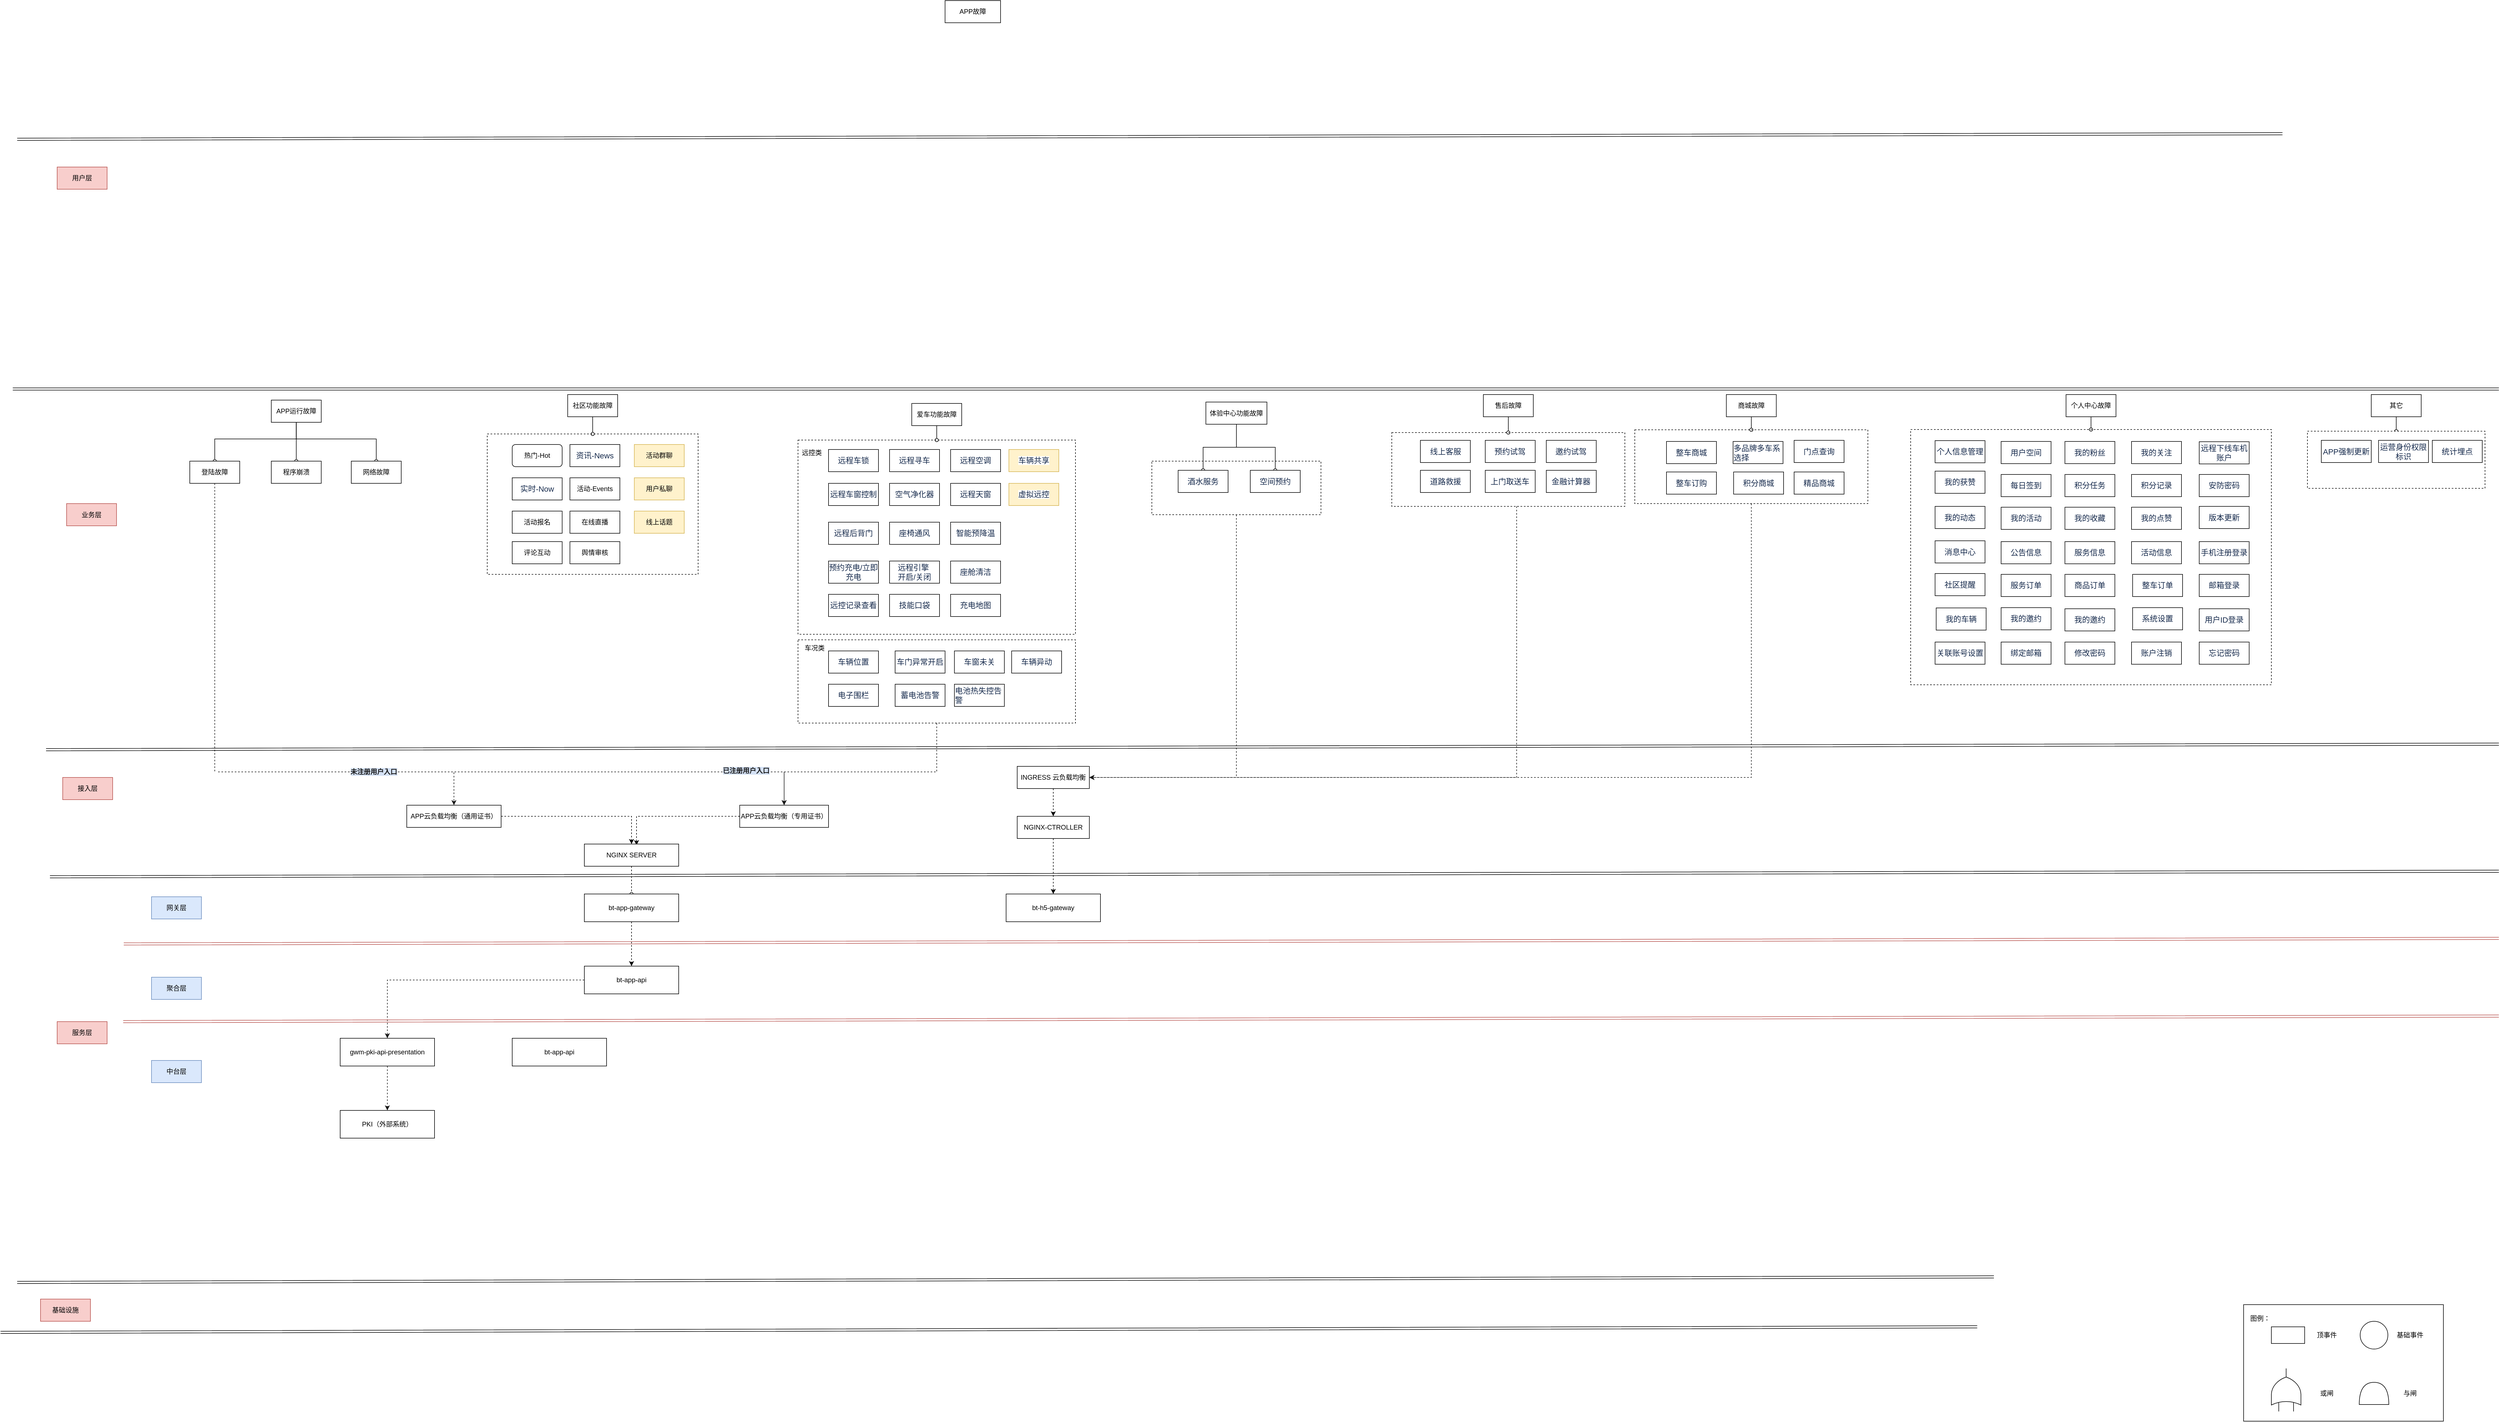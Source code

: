 <mxfile version="15.5.5" type="github">
  <diagram name="Page-1" id="b5b7bab2-c9e2-2cf4-8b2a-24fd1a2a6d21">
    <mxGraphModel dx="2199" dy="1875" grid="1" gridSize="10" guides="1" tooltips="1" connect="1" arrows="1" fold="1" page="1" pageScale="1" pageWidth="827" pageHeight="1169" background="none" math="0" shadow="0">
      <root>
        <mxCell id="0" />
        <mxCell id="1" parent="0" />
        <mxCell id="6elNYPJr9ZTZkZdLtBfF-255" style="edgeStyle=orthogonalEdgeStyle;rounded=0;orthogonalLoop=1;jettySize=auto;html=1;dashed=1;fontColor=#1A1A1A;endArrow=classic;endFill=1;strokeColor=#1A1A1A;fillColor=#D4E1F5;" edge="1" parent="1" source="6elNYPJr9ZTZkZdLtBfF-254" target="6elNYPJr9ZTZkZdLtBfF-184">
          <mxGeometry relative="1" as="geometry">
            <Array as="points">
              <mxPoint x="1605" y="990" />
            </Array>
          </mxGeometry>
        </mxCell>
        <mxCell id="6elNYPJr9ZTZkZdLtBfF-254" value="" style="rounded=0;whiteSpace=wrap;html=1;dashed=1;align=left;" vertex="1" parent="1">
          <mxGeometry x="1452.63" y="420" width="304.74" height="96.5" as="geometry" />
        </mxCell>
        <mxCell id="6elNYPJr9ZTZkZdLtBfF-129" value="" style="rounded=0;whiteSpace=wrap;html=1;dashed=1;align=left;" vertex="1" parent="1">
          <mxGeometry x="2820" y="363" width="650" height="460" as="geometry" />
        </mxCell>
        <mxCell id="6elNYPJr9ZTZkZdLtBfF-257" style="edgeStyle=orthogonalEdgeStyle;rounded=0;orthogonalLoop=1;jettySize=auto;html=1;dashed=1;fontColor=#1A1A1A;endArrow=classic;endFill=1;strokeColor=#1A1A1A;fillColor=#D4E1F5;" edge="1" parent="1" source="6elNYPJr9ZTZkZdLtBfF-127" target="6elNYPJr9ZTZkZdLtBfF-184">
          <mxGeometry relative="1" as="geometry">
            <Array as="points">
              <mxPoint x="2533" y="990" />
            </Array>
          </mxGeometry>
        </mxCell>
        <mxCell id="6elNYPJr9ZTZkZdLtBfF-127" value="" style="rounded=0;whiteSpace=wrap;html=1;dashed=1;align=left;" vertex="1" parent="1">
          <mxGeometry x="2322.88" y="363.5" width="420" height="133" as="geometry" />
        </mxCell>
        <mxCell id="6elNYPJr9ZTZkZdLtBfF-256" style="edgeStyle=orthogonalEdgeStyle;rounded=0;orthogonalLoop=1;jettySize=auto;html=1;dashed=1;fontColor=#1A1A1A;endArrow=classic;endFill=1;strokeColor=#1A1A1A;fillColor=#D4E1F5;" edge="1" parent="1" source="6elNYPJr9ZTZkZdLtBfF-116" target="6elNYPJr9ZTZkZdLtBfF-184">
          <mxGeometry relative="1" as="geometry">
            <Array as="points">
              <mxPoint x="2110" y="990" />
            </Array>
          </mxGeometry>
        </mxCell>
        <mxCell id="6elNYPJr9ZTZkZdLtBfF-116" value="" style="rounded=0;whiteSpace=wrap;html=1;dashed=1;align=left;" vertex="1" parent="1">
          <mxGeometry x="1885" y="368.5" width="420" height="133" as="geometry" />
        </mxCell>
        <mxCell id="6elNYPJr9ZTZkZdLtBfF-263" style="edgeStyle=orthogonalEdgeStyle;rounded=0;orthogonalLoop=1;jettySize=auto;html=1;dashed=1;fontColor=#1A1A1A;endArrow=classic;endFill=1;strokeColor=#1A1A1A;strokeWidth=1;fillColor=#D4E1F5;" edge="1" parent="1" source="6elNYPJr9ZTZkZdLtBfF-94" target="6elNYPJr9ZTZkZdLtBfF-181">
          <mxGeometry relative="1" as="geometry">
            <Array as="points">
              <mxPoint x="1065" y="980" />
              <mxPoint x="790" y="980" />
            </Array>
          </mxGeometry>
        </mxCell>
        <mxCell id="6elNYPJr9ZTZkZdLtBfF-94" value="" style="rounded=0;whiteSpace=wrap;html=1;dashed=1;align=left;" vertex="1" parent="1">
          <mxGeometry x="815" y="742" width="500" height="150" as="geometry" />
        </mxCell>
        <mxCell id="6elNYPJr9ZTZkZdLtBfF-83" value="" style="rounded=0;whiteSpace=wrap;html=1;dashed=1;align=left;" vertex="1" parent="1">
          <mxGeometry x="815" y="382" width="500" height="350" as="geometry" />
        </mxCell>
        <mxCell id="6elNYPJr9ZTZkZdLtBfF-50" value="" style="rounded=0;whiteSpace=wrap;html=1;align=left;dashed=1;" vertex="1" parent="1">
          <mxGeometry x="255.01" y="371" width="380" height="253" as="geometry" />
        </mxCell>
        <mxCell id="6elNYPJr9ZTZkZdLtBfF-1" value="APP故障" style="rounded=0;whiteSpace=wrap;html=1;" vertex="1" parent="1">
          <mxGeometry x="1080" y="-410" width="100" height="40" as="geometry" />
        </mxCell>
        <mxCell id="6elNYPJr9ZTZkZdLtBfF-191" style="edgeStyle=orthogonalEdgeStyle;rounded=0;orthogonalLoop=1;jettySize=auto;html=1;endArrow=oval;endFill=0;" edge="1" parent="1" source="6elNYPJr9ZTZkZdLtBfF-4" target="6elNYPJr9ZTZkZdLtBfF-35">
          <mxGeometry relative="1" as="geometry" />
        </mxCell>
        <mxCell id="6elNYPJr9ZTZkZdLtBfF-192" style="edgeStyle=orthogonalEdgeStyle;rounded=0;orthogonalLoop=1;jettySize=auto;html=1;endArrow=oval;endFill=0;" edge="1" parent="1" source="6elNYPJr9ZTZkZdLtBfF-4" target="6elNYPJr9ZTZkZdLtBfF-29">
          <mxGeometry relative="1" as="geometry">
            <Array as="points">
              <mxPoint x="-89" y="380" />
              <mxPoint x="-236" y="380" />
            </Array>
          </mxGeometry>
        </mxCell>
        <mxCell id="6elNYPJr9ZTZkZdLtBfF-193" style="edgeStyle=orthogonalEdgeStyle;rounded=0;orthogonalLoop=1;jettySize=auto;html=1;endArrow=oval;endFill=0;" edge="1" parent="1" source="6elNYPJr9ZTZkZdLtBfF-4" target="6elNYPJr9ZTZkZdLtBfF-134">
          <mxGeometry relative="1" as="geometry">
            <Array as="points">
              <mxPoint x="-89" y="380" />
              <mxPoint x="55" y="380" />
            </Array>
          </mxGeometry>
        </mxCell>
        <mxCell id="6elNYPJr9ZTZkZdLtBfF-4" value="APP运行故障" style="rounded=0;whiteSpace=wrap;html=1;" vertex="1" parent="1">
          <mxGeometry x="-134.12" y="310" width="90" height="40" as="geometry" />
        </mxCell>
        <mxCell id="6elNYPJr9ZTZkZdLtBfF-29" value="登陆故障" style="rounded=0;whiteSpace=wrap;html=1;" vertex="1" parent="1">
          <mxGeometry x="-281" y="420" width="90" height="40" as="geometry" />
        </mxCell>
        <mxCell id="6elNYPJr9ZTZkZdLtBfF-188" style="edgeStyle=orthogonalEdgeStyle;rounded=0;orthogonalLoop=1;jettySize=auto;html=1;entryX=0.5;entryY=0;entryDx=0;entryDy=0;endArrow=oval;endFill=0;" edge="1" parent="1" source="6elNYPJr9ZTZkZdLtBfF-30" target="6elNYPJr9ZTZkZdLtBfF-50">
          <mxGeometry relative="1" as="geometry" />
        </mxCell>
        <mxCell id="6elNYPJr9ZTZkZdLtBfF-30" value="社区功能故障" style="rounded=0;whiteSpace=wrap;html=1;" vertex="1" parent="1">
          <mxGeometry x="400" y="300" width="90" height="40" as="geometry" />
        </mxCell>
        <mxCell id="6elNYPJr9ZTZkZdLtBfF-185" style="edgeStyle=orthogonalEdgeStyle;rounded=0;orthogonalLoop=1;jettySize=auto;html=1;endArrow=oval;endFill=0;" edge="1" parent="1" source="6elNYPJr9ZTZkZdLtBfF-33" target="6elNYPJr9ZTZkZdLtBfF-58">
          <mxGeometry relative="1" as="geometry" />
        </mxCell>
        <mxCell id="6elNYPJr9ZTZkZdLtBfF-186" style="edgeStyle=orthogonalEdgeStyle;rounded=0;orthogonalLoop=1;jettySize=auto;html=1;endArrow=oval;endFill=0;" edge="1" parent="1" source="6elNYPJr9ZTZkZdLtBfF-33" target="6elNYPJr9ZTZkZdLtBfF-59">
          <mxGeometry relative="1" as="geometry" />
        </mxCell>
        <mxCell id="6elNYPJr9ZTZkZdLtBfF-33" value="体验中心功能故障" style="rounded=0;whiteSpace=wrap;html=1;" vertex="1" parent="1">
          <mxGeometry x="1550" y="313.5" width="110" height="40" as="geometry" />
        </mxCell>
        <mxCell id="6elNYPJr9ZTZkZdLtBfF-35" value="程序崩溃" style="rounded=0;whiteSpace=wrap;html=1;" vertex="1" parent="1">
          <mxGeometry x="-134.12" y="420" width="90" height="40" as="geometry" />
        </mxCell>
        <mxCell id="6elNYPJr9ZTZkZdLtBfF-194" style="edgeStyle=orthogonalEdgeStyle;rounded=0;orthogonalLoop=1;jettySize=auto;html=1;endArrow=oval;endFill=0;" edge="1" parent="1" source="6elNYPJr9ZTZkZdLtBfF-37" target="6elNYPJr9ZTZkZdLtBfF-83">
          <mxGeometry relative="1" as="geometry" />
        </mxCell>
        <mxCell id="6elNYPJr9ZTZkZdLtBfF-37" value="爱车功能故障" style="rounded=0;whiteSpace=wrap;html=1;" vertex="1" parent="1">
          <mxGeometry x="1020" y="316" width="90" height="40" as="geometry" />
        </mxCell>
        <mxCell id="6elNYPJr9ZTZkZdLtBfF-38" value="&lt;div&gt;热门-Hot&lt;/div&gt;" style="rounded=1;whiteSpace=wrap;html=1;glass=0;" vertex="1" parent="1">
          <mxGeometry x="300.01" y="390" width="90" height="40" as="geometry" />
        </mxCell>
        <mxCell id="6elNYPJr9ZTZkZdLtBfF-39" value="&lt;span style=&quot;color: rgb(23 , 43 , 77) ; font-family: , &amp;#34;blinkmacsystemfont&amp;#34; , &amp;#34;segoe ui&amp;#34; , &amp;#34;roboto&amp;#34; , &amp;#34;oxygen&amp;#34; , &amp;#34;ubuntu&amp;#34; , &amp;#34;fira sans&amp;#34; , &amp;#34;droid sans&amp;#34; , &amp;#34;helvetica neue&amp;#34; , sans-serif ; font-size: 14px ; text-align: left ; background-color: rgb(255 , 255 , 255)&quot;&gt;资讯-News&lt;/span&gt;" style="rounded=0;whiteSpace=wrap;html=1;" vertex="1" parent="1">
          <mxGeometry x="404.01" y="390" width="90" height="40" as="geometry" />
        </mxCell>
        <mxCell id="6elNYPJr9ZTZkZdLtBfF-40" value="&lt;span style=&quot;color: rgb(23 , 43 , 77) ; font-family: , &amp;#34;blinkmacsystemfont&amp;#34; , &amp;#34;segoe ui&amp;#34; , &amp;#34;roboto&amp;#34; , &amp;#34;oxygen&amp;#34; , &amp;#34;ubuntu&amp;#34; , &amp;#34;fira sans&amp;#34; , &amp;#34;droid sans&amp;#34; , &amp;#34;helvetica neue&amp;#34; , sans-serif ; font-size: 14px ; text-align: left ; background-color: rgb(255 , 255 , 255)&quot;&gt;实时-Now&lt;/span&gt;" style="rounded=0;whiteSpace=wrap;html=1;" vertex="1" parent="1">
          <mxGeometry x="300.01" y="450" width="90" height="40" as="geometry" />
        </mxCell>
        <mxCell id="6elNYPJr9ZTZkZdLtBfF-41" value="&lt;div&gt;活动-Events&lt;/div&gt;" style="rounded=0;whiteSpace=wrap;html=1;" vertex="1" parent="1">
          <mxGeometry x="404.01" y="450" width="90" height="40" as="geometry" />
        </mxCell>
        <mxCell id="6elNYPJr9ZTZkZdLtBfF-42" value="活动报名&lt;span&gt;	&lt;/span&gt;" style="rounded=0;whiteSpace=wrap;html=1;" vertex="1" parent="1">
          <mxGeometry x="300.01" y="510" width="90" height="40" as="geometry" />
        </mxCell>
        <mxCell id="6elNYPJr9ZTZkZdLtBfF-43" value="在线直播&lt;span&gt;	&lt;/span&gt;" style="rounded=0;whiteSpace=wrap;html=1;" vertex="1" parent="1">
          <mxGeometry x="404.01" y="510" width="90" height="40" as="geometry" />
        </mxCell>
        <mxCell id="6elNYPJr9ZTZkZdLtBfF-44" value="活动群聊&lt;span&gt;	&lt;/span&gt;" style="rounded=0;whiteSpace=wrap;html=1;fillColor=#fff2cc;strokeColor=#d6b656;" vertex="1" parent="1">
          <mxGeometry x="520.01" y="390" width="90" height="40" as="geometry" />
        </mxCell>
        <mxCell id="6elNYPJr9ZTZkZdLtBfF-45" value="&lt;div&gt;用户私聊&lt;/div&gt;" style="rounded=0;whiteSpace=wrap;html=1;fillColor=#fff2cc;strokeColor=#d6b656;" vertex="1" parent="1">
          <mxGeometry x="520.01" y="450" width="90" height="40" as="geometry" />
        </mxCell>
        <mxCell id="6elNYPJr9ZTZkZdLtBfF-46" value="线上话题" style="rounded=0;whiteSpace=wrap;html=1;fillColor=#fff2cc;strokeColor=#d6b656;" vertex="1" parent="1">
          <mxGeometry x="520.01" y="510" width="90" height="40" as="geometry" />
        </mxCell>
        <mxCell id="6elNYPJr9ZTZkZdLtBfF-47" value="评论互动" style="rounded=0;whiteSpace=wrap;html=1;" vertex="1" parent="1">
          <mxGeometry x="300.01" y="565" width="90" height="40" as="geometry" />
        </mxCell>
        <mxCell id="6elNYPJr9ZTZkZdLtBfF-48" value="舆情审核" style="rounded=0;whiteSpace=wrap;html=1;" vertex="1" parent="1">
          <mxGeometry x="404.01" y="565" width="90" height="40" as="geometry" />
        </mxCell>
        <mxCell id="6elNYPJr9ZTZkZdLtBfF-195" style="edgeStyle=orthogonalEdgeStyle;rounded=0;orthogonalLoop=1;jettySize=auto;html=1;entryX=0.5;entryY=0;entryDx=0;entryDy=0;endArrow=oval;endFill=0;" edge="1" parent="1" source="6elNYPJr9ZTZkZdLtBfF-55" target="6elNYPJr9ZTZkZdLtBfF-116">
          <mxGeometry relative="1" as="geometry" />
        </mxCell>
        <mxCell id="6elNYPJr9ZTZkZdLtBfF-55" value="售后故障" style="rounded=0;whiteSpace=wrap;html=1;" vertex="1" parent="1">
          <mxGeometry x="2050" y="300" width="90" height="40" as="geometry" />
        </mxCell>
        <mxCell id="6elNYPJr9ZTZkZdLtBfF-196" style="edgeStyle=orthogonalEdgeStyle;rounded=0;orthogonalLoop=1;jettySize=auto;html=1;entryX=0.5;entryY=0;entryDx=0;entryDy=0;endArrow=oval;endFill=0;" edge="1" parent="1" source="6elNYPJr9ZTZkZdLtBfF-56" target="6elNYPJr9ZTZkZdLtBfF-127">
          <mxGeometry relative="1" as="geometry" />
        </mxCell>
        <mxCell id="6elNYPJr9ZTZkZdLtBfF-56" value="商城故障" style="rounded=0;whiteSpace=wrap;html=1;" vertex="1" parent="1">
          <mxGeometry x="2487.88" y="300" width="90" height="40" as="geometry" />
        </mxCell>
        <mxCell id="6elNYPJr9ZTZkZdLtBfF-197" style="edgeStyle=orthogonalEdgeStyle;rounded=0;orthogonalLoop=1;jettySize=auto;html=1;endArrow=oval;endFill=0;" edge="1" parent="1" source="6elNYPJr9ZTZkZdLtBfF-57" target="6elNYPJr9ZTZkZdLtBfF-129">
          <mxGeometry relative="1" as="geometry" />
        </mxCell>
        <mxCell id="6elNYPJr9ZTZkZdLtBfF-57" value="个人中心故障" style="rounded=0;whiteSpace=wrap;html=1;" vertex="1" parent="1">
          <mxGeometry x="3100" y="300" width="90" height="40" as="geometry" />
        </mxCell>
        <mxCell id="6elNYPJr9ZTZkZdLtBfF-58" value="&lt;span style=&quot;color: rgb(23 , 43 , 77) ; font-family: , &amp;#34;blinkmacsystemfont&amp;#34; , &amp;#34;segoe ui&amp;#34; , &amp;#34;roboto&amp;#34; , &amp;#34;oxygen&amp;#34; , &amp;#34;ubuntu&amp;#34; , &amp;#34;fira sans&amp;#34; , &amp;#34;droid sans&amp;#34; , &amp;#34;helvetica neue&amp;#34; , sans-serif ; font-size: 14px ; text-align: left ; background-color: rgb(255 , 255 , 255)&quot;&gt;酒水服务&lt;/span&gt;" style="rounded=0;whiteSpace=wrap;html=1;" vertex="1" parent="1">
          <mxGeometry x="1500" y="436.5" width="90" height="40" as="geometry" />
        </mxCell>
        <mxCell id="6elNYPJr9ZTZkZdLtBfF-59" value="&lt;div style=&quot;text-align: left&quot;&gt;&lt;font color=&quot;#172b4d&quot;&gt;&lt;span style=&quot;font-size: 14px ; background-color: rgb(255 , 255 , 255)&quot;&gt;空间预约&lt;/span&gt;&lt;/font&gt;&lt;/div&gt;" style="rounded=0;whiteSpace=wrap;html=1;" vertex="1" parent="1">
          <mxGeometry x="1630" y="436.5" width="90" height="40" as="geometry" />
        </mxCell>
        <mxCell id="6elNYPJr9ZTZkZdLtBfF-63" value="&lt;span style=&quot;color: rgb(23 , 43 , 77) ; font-family: , &amp;#34;blinkmacsystemfont&amp;#34; , &amp;#34;segoe ui&amp;#34; , &amp;#34;roboto&amp;#34; , &amp;#34;oxygen&amp;#34; , &amp;#34;ubuntu&amp;#34; , &amp;#34;fira sans&amp;#34; , &amp;#34;droid sans&amp;#34; , &amp;#34;helvetica neue&amp;#34; , sans-serif ; font-size: 14px ; text-align: left ; background-color: rgb(255 , 255 , 255)&quot;&gt;远程车锁&lt;/span&gt;" style="rounded=0;whiteSpace=wrap;html=1;" vertex="1" parent="1">
          <mxGeometry x="870" y="399" width="90" height="40" as="geometry" />
        </mxCell>
        <mxCell id="6elNYPJr9ZTZkZdLtBfF-64" value="&lt;span style=&quot;color: rgb(23 , 43 , 77) ; font-family: , &amp;#34;blinkmacsystemfont&amp;#34; , &amp;#34;segoe ui&amp;#34; , &amp;#34;roboto&amp;#34; , &amp;#34;oxygen&amp;#34; , &amp;#34;ubuntu&amp;#34; , &amp;#34;fira sans&amp;#34; , &amp;#34;droid sans&amp;#34; , &amp;#34;helvetica neue&amp;#34; , sans-serif ; font-size: 14px ; text-align: left ; background-color: rgb(255 , 255 , 255)&quot;&gt;远程寻车&lt;/span&gt;" style="rounded=0;whiteSpace=wrap;html=1;" vertex="1" parent="1">
          <mxGeometry x="980" y="399" width="90" height="40" as="geometry" />
        </mxCell>
        <mxCell id="6elNYPJr9ZTZkZdLtBfF-65" value="&lt;span style=&quot;color: rgb(23 , 43 , 77) ; font-family: , &amp;#34;blinkmacsystemfont&amp;#34; , &amp;#34;segoe ui&amp;#34; , &amp;#34;roboto&amp;#34; , &amp;#34;oxygen&amp;#34; , &amp;#34;ubuntu&amp;#34; , &amp;#34;fira sans&amp;#34; , &amp;#34;droid sans&amp;#34; , &amp;#34;helvetica neue&amp;#34; , sans-serif ; font-size: 14px ; text-align: left ; background-color: rgb(255 , 255 , 255)&quot;&gt;远程空调&lt;/span&gt;" style="rounded=0;whiteSpace=wrap;html=1;" vertex="1" parent="1">
          <mxGeometry x="1090" y="399" width="90" height="40" as="geometry" />
        </mxCell>
        <mxCell id="6elNYPJr9ZTZkZdLtBfF-66" value="&lt;span style=&quot;color: rgb(23 , 43 , 77) ; font-family: , &amp;#34;blinkmacsystemfont&amp;#34; , &amp;#34;segoe ui&amp;#34; , &amp;#34;roboto&amp;#34; , &amp;#34;oxygen&amp;#34; , &amp;#34;ubuntu&amp;#34; , &amp;#34;fira sans&amp;#34; , &amp;#34;droid sans&amp;#34; , &amp;#34;helvetica neue&amp;#34; , sans-serif ; font-size: 14px ; text-align: left ; background-color: rgb(255 , 255 , 255)&quot;&gt;远程车窗控制&lt;/span&gt;" style="rounded=0;whiteSpace=wrap;html=1;" vertex="1" parent="1">
          <mxGeometry x="870" y="460" width="90" height="40" as="geometry" />
        </mxCell>
        <mxCell id="6elNYPJr9ZTZkZdLtBfF-67" value="&lt;div style=&quot;text-align: left&quot;&gt;&lt;font color=&quot;#172b4d&quot;&gt;&lt;span style=&quot;font-size: 14px ; background-color: rgb(255 , 255 , 255)&quot;&gt;空气净化器&lt;/span&gt;&lt;/font&gt;&lt;/div&gt;" style="rounded=0;whiteSpace=wrap;html=1;" vertex="1" parent="1">
          <mxGeometry x="980" y="460" width="90" height="40" as="geometry" />
        </mxCell>
        <mxCell id="6elNYPJr9ZTZkZdLtBfF-68" value="&lt;div style=&quot;text-align: left&quot;&gt;&lt;font color=&quot;#172b4d&quot;&gt;&lt;span style=&quot;font-size: 14px ; background-color: rgb(255 , 255 , 255)&quot;&gt;远程天窗&lt;/span&gt;&lt;/font&gt;&lt;/div&gt;" style="rounded=0;whiteSpace=wrap;html=1;" vertex="1" parent="1">
          <mxGeometry x="1090" y="460" width="90" height="40" as="geometry" />
        </mxCell>
        <mxCell id="6elNYPJr9ZTZkZdLtBfF-69" value="&lt;span style=&quot;color: rgb(23 , 43 , 77) ; font-family: , &amp;#34;blinkmacsystemfont&amp;#34; , &amp;#34;segoe ui&amp;#34; , &amp;#34;roboto&amp;#34; , &amp;#34;oxygen&amp;#34; , &amp;#34;ubuntu&amp;#34; , &amp;#34;fira sans&amp;#34; , &amp;#34;droid sans&amp;#34; , &amp;#34;helvetica neue&amp;#34; , sans-serif ; font-size: 14px ; text-align: left ; background-color: rgb(255 , 255 , 255)&quot;&gt;远程后背门&lt;/span&gt;" style="rounded=0;whiteSpace=wrap;html=1;" vertex="1" parent="1">
          <mxGeometry x="870" y="530" width="90" height="40" as="geometry" />
        </mxCell>
        <mxCell id="6elNYPJr9ZTZkZdLtBfF-70" value="&lt;span style=&quot;color: rgb(23 , 43 , 77) ; font-family: , &amp;#34;blinkmacsystemfont&amp;#34; , &amp;#34;segoe ui&amp;#34; , &amp;#34;roboto&amp;#34; , &amp;#34;oxygen&amp;#34; , &amp;#34;ubuntu&amp;#34; , &amp;#34;fira sans&amp;#34; , &amp;#34;droid sans&amp;#34; , &amp;#34;helvetica neue&amp;#34; , sans-serif ; font-size: 14px ; text-align: left ; background-color: rgb(255 , 255 , 255)&quot;&gt;座椅通风&lt;/span&gt;" style="rounded=0;whiteSpace=wrap;html=1;" vertex="1" parent="1">
          <mxGeometry x="980" y="530" width="90" height="40" as="geometry" />
        </mxCell>
        <mxCell id="6elNYPJr9ZTZkZdLtBfF-71" value="&lt;div style=&quot;text-align: left&quot;&gt;&lt;font color=&quot;#172b4d&quot;&gt;&lt;span style=&quot;font-size: 14px ; background-color: rgb(255 , 255 , 255)&quot;&gt;智能预降温&lt;/span&gt;&lt;/font&gt;&lt;/div&gt;" style="rounded=0;whiteSpace=wrap;html=1;" vertex="1" parent="1">
          <mxGeometry x="1090" y="530" width="90" height="40" as="geometry" />
        </mxCell>
        <mxCell id="6elNYPJr9ZTZkZdLtBfF-72" value="&lt;span style=&quot;color: rgb(23 , 43 , 77) ; font-family: , &amp;#34;blinkmacsystemfont&amp;#34; , &amp;#34;segoe ui&amp;#34; , &amp;#34;roboto&amp;#34; , &amp;#34;oxygen&amp;#34; , &amp;#34;ubuntu&amp;#34; , &amp;#34;fira sans&amp;#34; , &amp;#34;droid sans&amp;#34; , &amp;#34;helvetica neue&amp;#34; , sans-serif ; font-size: 14px ; text-align: left ; background-color: rgb(255 , 255 , 255)&quot;&gt;预约充电/立即充电&lt;/span&gt;" style="rounded=0;whiteSpace=wrap;html=1;" vertex="1" parent="1">
          <mxGeometry x="870" y="600" width="90" height="40" as="geometry" />
        </mxCell>
        <mxCell id="6elNYPJr9ZTZkZdLtBfF-73" value="&lt;div style=&quot;text-align: left&quot;&gt;&lt;font color=&quot;#172b4d&quot;&gt;&lt;span style=&quot;font-size: 14px ; background-color: rgb(255 , 255 , 255)&quot;&gt;远程引擎&lt;/span&gt;&lt;/font&gt;&lt;/div&gt;&lt;div style=&quot;text-align: left&quot;&gt;&lt;font color=&quot;#172b4d&quot;&gt;&lt;span style=&quot;font-size: 14px ; background-color: rgb(255 , 255 , 255)&quot;&gt;开启/关闭&lt;/span&gt;&lt;/font&gt;&lt;/div&gt;" style="rounded=0;whiteSpace=wrap;html=1;" vertex="1" parent="1">
          <mxGeometry x="980" y="600" width="90" height="40" as="geometry" />
        </mxCell>
        <mxCell id="6elNYPJr9ZTZkZdLtBfF-74" value="&lt;div style=&quot;text-align: left&quot;&gt;&lt;font color=&quot;#172b4d&quot;&gt;&lt;span style=&quot;font-size: 14px ; background-color: rgb(255 , 255 , 255)&quot;&gt;座舱清洁&lt;/span&gt;&lt;/font&gt;&lt;/div&gt;" style="rounded=0;whiteSpace=wrap;html=1;" vertex="1" parent="1">
          <mxGeometry x="1090" y="600" width="90" height="40" as="geometry" />
        </mxCell>
        <mxCell id="6elNYPJr9ZTZkZdLtBfF-75" value="&lt;div style=&quot;text-align: left&quot;&gt;&lt;font color=&quot;#172b4d&quot;&gt;&lt;span style=&quot;font-size: 14px ; background-color: rgb(255 , 255 , 255)&quot;&gt;远控记录查看&lt;/span&gt;&lt;/font&gt;&lt;/div&gt;" style="rounded=0;whiteSpace=wrap;html=1;" vertex="1" parent="1">
          <mxGeometry x="870" y="660" width="90" height="40" as="geometry" />
        </mxCell>
        <mxCell id="6elNYPJr9ZTZkZdLtBfF-76" value="&lt;div style=&quot;text-align: left&quot;&gt;&lt;font color=&quot;#172b4d&quot;&gt;&lt;span style=&quot;font-size: 14px ; background-color: rgb(255 , 255 , 255)&quot;&gt;技能口袋&lt;/span&gt;&lt;/font&gt;&lt;/div&gt;" style="rounded=0;whiteSpace=wrap;html=1;" vertex="1" parent="1">
          <mxGeometry x="980" y="660" width="90" height="40" as="geometry" />
        </mxCell>
        <mxCell id="6elNYPJr9ZTZkZdLtBfF-77" value="&lt;div style=&quot;text-align: left&quot;&gt;&lt;font color=&quot;#172b4d&quot;&gt;&lt;span style=&quot;font-size: 14px ; background-color: rgb(255 , 255 , 255)&quot;&gt;充电地图&lt;/span&gt;&lt;/font&gt;&lt;/div&gt;" style="rounded=0;whiteSpace=wrap;html=1;" vertex="1" parent="1">
          <mxGeometry x="1090" y="660" width="90" height="40" as="geometry" />
        </mxCell>
        <mxCell id="6elNYPJr9ZTZkZdLtBfF-78" value="&lt;div style=&quot;text-align: left&quot;&gt;&lt;font color=&quot;#172b4d&quot;&gt;&lt;span style=&quot;font-size: 14px ; background-color: rgb(255 , 255 , 255)&quot;&gt;车辆共享&lt;/span&gt;&lt;/font&gt;&lt;/div&gt;" style="rounded=0;whiteSpace=wrap;html=1;fillColor=#fff2cc;strokeColor=#d6b656;" vertex="1" parent="1">
          <mxGeometry x="1195" y="399" width="90" height="40" as="geometry" />
        </mxCell>
        <mxCell id="6elNYPJr9ZTZkZdLtBfF-79" value="&lt;div style=&quot;text-align: left&quot;&gt;&lt;font color=&quot;#172b4d&quot;&gt;&lt;span style=&quot;font-size: 14px ; background-color: rgb(255 , 255 , 255)&quot;&gt;虚拟远控&lt;/span&gt;&lt;/font&gt;&lt;/div&gt;" style="rounded=0;whiteSpace=wrap;html=1;fillColor=#fff2cc;strokeColor=#d6b656;" vertex="1" parent="1">
          <mxGeometry x="1195" y="460" width="90" height="40" as="geometry" />
        </mxCell>
        <mxCell id="6elNYPJr9ZTZkZdLtBfF-86" value="远控类" style="text;html=1;strokeColor=none;fillColor=none;align=center;verticalAlign=middle;whiteSpace=wrap;rounded=0;dashed=1;" vertex="1" parent="1">
          <mxGeometry x="810" y="390" width="60" height="30" as="geometry" />
        </mxCell>
        <mxCell id="6elNYPJr9ZTZkZdLtBfF-87" value="&lt;div style=&quot;text-align: left&quot;&gt;&lt;font color=&quot;#172b4d&quot;&gt;&lt;span style=&quot;font-size: 14px ; background-color: rgb(255 , 255 , 255)&quot;&gt;车辆位置&lt;/span&gt;&lt;/font&gt;&lt;/div&gt;" style="rounded=0;whiteSpace=wrap;html=1;" vertex="1" parent="1">
          <mxGeometry x="870" y="762" width="90" height="40" as="geometry" />
        </mxCell>
        <mxCell id="6elNYPJr9ZTZkZdLtBfF-88" value="&lt;div style=&quot;text-align: left&quot;&gt;&lt;font color=&quot;#172b4d&quot;&gt;&lt;span style=&quot;font-size: 14px ; background-color: rgb(255 , 255 , 255)&quot;&gt;电子围栏&lt;/span&gt;&lt;/font&gt;&lt;/div&gt;" style="rounded=0;whiteSpace=wrap;html=1;" vertex="1" parent="1">
          <mxGeometry x="870" y="822" width="90" height="40" as="geometry" />
        </mxCell>
        <mxCell id="6elNYPJr9ZTZkZdLtBfF-89" value="&lt;div style=&quot;text-align: left&quot;&gt;&lt;font color=&quot;#172b4d&quot;&gt;&lt;span style=&quot;font-size: 14px ; background-color: rgb(255 , 255 , 255)&quot;&gt;车门异常开启&lt;/span&gt;&lt;/font&gt;&lt;/div&gt;" style="rounded=0;whiteSpace=wrap;html=1;" vertex="1" parent="1">
          <mxGeometry x="990" y="762" width="90" height="40" as="geometry" />
        </mxCell>
        <mxCell id="6elNYPJr9ZTZkZdLtBfF-90" value="&lt;div style=&quot;text-align: left&quot;&gt;&lt;font color=&quot;#172b4d&quot;&gt;&lt;span style=&quot;font-size: 14px ; background-color: rgb(255 , 255 , 255)&quot;&gt;车辆异动&lt;/span&gt;&lt;/font&gt;&lt;/div&gt;" style="rounded=0;whiteSpace=wrap;html=1;" vertex="1" parent="1">
          <mxGeometry x="1200" y="762" width="90" height="40" as="geometry" />
        </mxCell>
        <mxCell id="6elNYPJr9ZTZkZdLtBfF-91" value="&lt;div style=&quot;text-align: left&quot;&gt;&lt;font color=&quot;#172b4d&quot;&gt;&lt;span style=&quot;font-size: 14px ; background-color: rgb(255 , 255 , 255)&quot;&gt;车窗未关&lt;/span&gt;&lt;/font&gt;&lt;/div&gt;" style="rounded=0;whiteSpace=wrap;html=1;" vertex="1" parent="1">
          <mxGeometry x="1096.87" y="762" width="90" height="40" as="geometry" />
        </mxCell>
        <mxCell id="6elNYPJr9ZTZkZdLtBfF-92" value="&lt;div style=&quot;text-align: left&quot;&gt;&lt;font color=&quot;#172b4d&quot;&gt;&lt;span style=&quot;font-size: 14px ; background-color: rgb(255 , 255 , 255)&quot;&gt;蓄电池告警&lt;/span&gt;&lt;/font&gt;&lt;/div&gt;" style="rounded=0;whiteSpace=wrap;html=1;" vertex="1" parent="1">
          <mxGeometry x="990" y="822" width="90" height="40" as="geometry" />
        </mxCell>
        <mxCell id="6elNYPJr9ZTZkZdLtBfF-93" value="&lt;div style=&quot;text-align: left&quot;&gt;&lt;font color=&quot;#172b4d&quot;&gt;&lt;span style=&quot;font-size: 14px ; background-color: rgb(255 , 255 , 255)&quot;&gt;电池热失控告警&lt;/span&gt;&lt;/font&gt;&lt;/div&gt;" style="rounded=0;whiteSpace=wrap;html=1;" vertex="1" parent="1">
          <mxGeometry x="1096.87" y="822" width="90" height="40" as="geometry" />
        </mxCell>
        <mxCell id="6elNYPJr9ZTZkZdLtBfF-95" value="车况类" style="text;html=1;strokeColor=none;fillColor=none;align=center;verticalAlign=middle;whiteSpace=wrap;rounded=0;dashed=1;" vertex="1" parent="1">
          <mxGeometry x="815" y="742" width="60" height="30" as="geometry" />
        </mxCell>
        <mxCell id="6elNYPJr9ZTZkZdLtBfF-97" value="" style="shape=link;html=1;rounded=0;endArrow=oval;endFill=0;" edge="1" parent="1">
          <mxGeometry width="100" relative="1" as="geometry">
            <mxPoint x="-540" y="940" as="sourcePoint" />
            <mxPoint x="3880" y="930" as="targetPoint" />
          </mxGeometry>
        </mxCell>
        <mxCell id="6elNYPJr9ZTZkZdLtBfF-98" value="" style="shape=link;html=1;rounded=0;endArrow=oval;endFill=0;" edge="1" parent="1">
          <mxGeometry width="100" relative="1" as="geometry">
            <mxPoint x="-592" y="1900" as="sourcePoint" />
            <mxPoint x="2970" y="1890" as="targetPoint" />
          </mxGeometry>
        </mxCell>
        <mxCell id="6elNYPJr9ZTZkZdLtBfF-99" value="服务层" style="rounded=0;whiteSpace=wrap;html=1;fillColor=#f8cecc;strokeColor=#b85450;" vertex="1" parent="1">
          <mxGeometry x="-520" y="1430" width="90" height="40" as="geometry" />
        </mxCell>
        <mxCell id="6elNYPJr9ZTZkZdLtBfF-100" value="" style="shape=link;html=1;rounded=0;endArrow=oval;endFill=0;" edge="1" parent="1">
          <mxGeometry width="100" relative="1" as="geometry">
            <mxPoint x="-622" y="1990" as="sourcePoint" />
            <mxPoint x="2940" y="1980" as="targetPoint" />
          </mxGeometry>
        </mxCell>
        <mxCell id="6elNYPJr9ZTZkZdLtBfF-103" value="业务层" style="rounded=0;whiteSpace=wrap;html=1;fillColor=#f8cecc;strokeColor=#b85450;" vertex="1" parent="1">
          <mxGeometry x="-503" y="496.5" width="90" height="40" as="geometry" />
        </mxCell>
        <mxCell id="6elNYPJr9ZTZkZdLtBfF-106" value="基础设施" style="rounded=0;whiteSpace=wrap;html=1;fillColor=#f8cecc;strokeColor=#b85450;" vertex="1" parent="1">
          <mxGeometry x="-550" y="1930" width="90" height="40" as="geometry" />
        </mxCell>
        <mxCell id="6elNYPJr9ZTZkZdLtBfF-107" value="" style="shape=link;html=1;rounded=0;endArrow=oval;endFill=0;" edge="1" parent="1">
          <mxGeometry width="100" relative="1" as="geometry">
            <mxPoint x="-600" y="290" as="sourcePoint" />
            <mxPoint x="3880" y="290" as="targetPoint" />
          </mxGeometry>
        </mxCell>
        <mxCell id="6elNYPJr9ZTZkZdLtBfF-110" value="&lt;div style=&quot;text-align: left&quot;&gt;&lt;font color=&quot;#172b4d&quot;&gt;&lt;span style=&quot;font-size: 14px ; background-color: rgb(255 , 255 , 255)&quot;&gt;线上客服&lt;/span&gt;&lt;/font&gt;&lt;/div&gt;" style="rounded=0;whiteSpace=wrap;html=1;" vertex="1" parent="1">
          <mxGeometry x="1936.55" y="382.5" width="90" height="40" as="geometry" />
        </mxCell>
        <mxCell id="6elNYPJr9ZTZkZdLtBfF-111" value="&lt;div style=&quot;text-align: left&quot;&gt;&lt;font color=&quot;#172b4d&quot;&gt;&lt;span style=&quot;font-size: 14px ; background-color: rgb(255 , 255 , 255)&quot;&gt;预约试驾&lt;/span&gt;&lt;/font&gt;&lt;/div&gt;" style="rounded=0;whiteSpace=wrap;html=1;" vertex="1" parent="1">
          <mxGeometry x="2053.43" y="382.5" width="90" height="40" as="geometry" />
        </mxCell>
        <mxCell id="6elNYPJr9ZTZkZdLtBfF-112" value="&lt;div style=&quot;text-align: left&quot;&gt;&lt;font color=&quot;#172b4d&quot;&gt;&lt;span style=&quot;font-size: 14px ; background-color: rgb(255 , 255 , 255)&quot;&gt;邀约试驾&lt;/span&gt;&lt;/font&gt;&lt;/div&gt;" style="rounded=0;whiteSpace=wrap;html=1;" vertex="1" parent="1">
          <mxGeometry x="2163.43" y="382.5" width="90" height="40" as="geometry" />
        </mxCell>
        <mxCell id="6elNYPJr9ZTZkZdLtBfF-113" value="&lt;div style=&quot;text-align: left&quot;&gt;&lt;font color=&quot;#172b4d&quot;&gt;&lt;span style=&quot;font-size: 14px ; background-color: rgb(255 , 255 , 255)&quot;&gt;道路救援&lt;/span&gt;&lt;/font&gt;&lt;/div&gt;" style="rounded=0;whiteSpace=wrap;html=1;" vertex="1" parent="1">
          <mxGeometry x="1936.55" y="436.5" width="90" height="40" as="geometry" />
        </mxCell>
        <mxCell id="6elNYPJr9ZTZkZdLtBfF-114" value="&lt;div style=&quot;text-align: left&quot;&gt;&lt;font color=&quot;#172b4d&quot;&gt;&lt;span style=&quot;font-size: 14px ; background-color: rgb(255 , 255 , 255)&quot;&gt;上门取送车&lt;/span&gt;&lt;/font&gt;&lt;/div&gt;" style="rounded=0;whiteSpace=wrap;html=1;" vertex="1" parent="1">
          <mxGeometry x="2053.43" y="436.5" width="90" height="40" as="geometry" />
        </mxCell>
        <mxCell id="6elNYPJr9ZTZkZdLtBfF-115" value="&lt;div style=&quot;text-align: left&quot;&gt;&lt;font color=&quot;#172b4d&quot;&gt;&lt;span style=&quot;font-size: 14px ; background-color: rgb(255 , 255 , 255)&quot;&gt;金融计算器&lt;/span&gt;&lt;/font&gt;&lt;/div&gt;" style="rounded=0;whiteSpace=wrap;html=1;" vertex="1" parent="1">
          <mxGeometry x="2163.43" y="436.5" width="90" height="40" as="geometry" />
        </mxCell>
        <mxCell id="6elNYPJr9ZTZkZdLtBfF-117" value="&lt;div style=&quot;text-align: left&quot;&gt;&lt;font color=&quot;#172b4d&quot;&gt;&lt;span style=&quot;font-size: 14px ; background-color: rgb(255 , 255 , 255)&quot;&gt;整车商城&lt;/span&gt;&lt;/font&gt;&lt;/div&gt;" style="rounded=0;whiteSpace=wrap;html=1;" vertex="1" parent="1">
          <mxGeometry x="2380" y="384.5" width="90" height="40" as="geometry" />
        </mxCell>
        <mxCell id="6elNYPJr9ZTZkZdLtBfF-119" value="" style="shape=link;html=1;rounded=0;endArrow=oval;endFill=0;" edge="1" parent="1">
          <mxGeometry width="100" relative="1" as="geometry">
            <mxPoint x="-592" y="-160" as="sourcePoint" />
            <mxPoint x="3490" y="-170" as="targetPoint" />
          </mxGeometry>
        </mxCell>
        <mxCell id="6elNYPJr9ZTZkZdLtBfF-120" value="用户层" style="rounded=0;whiteSpace=wrap;html=1;fillColor=#f8cecc;strokeColor=#b85450;" vertex="1" parent="1">
          <mxGeometry x="-520" y="-110" width="90" height="40" as="geometry" />
        </mxCell>
        <mxCell id="6elNYPJr9ZTZkZdLtBfF-122" value="&lt;div style=&quot;text-align: left&quot;&gt;&lt;font color=&quot;#172b4d&quot;&gt;&lt;span style=&quot;font-size: 14px ; background-color: rgb(255 , 255 , 255)&quot;&gt;多品牌多车系选择&lt;/span&gt;&lt;/font&gt;&lt;/div&gt;" style="rounded=0;whiteSpace=wrap;html=1;" vertex="1" parent="1">
          <mxGeometry x="2500" y="384.5" width="90" height="40" as="geometry" />
        </mxCell>
        <mxCell id="6elNYPJr9ZTZkZdLtBfF-123" value="&lt;div style=&quot;text-align: left&quot;&gt;&lt;font color=&quot;#172b4d&quot;&gt;&lt;span style=&quot;font-size: 14px ; background-color: rgb(255 , 255 , 255)&quot;&gt;门点查询&lt;/span&gt;&lt;/font&gt;&lt;/div&gt;" style="rounded=0;whiteSpace=wrap;html=1;" vertex="1" parent="1">
          <mxGeometry x="2610" y="382.5" width="90" height="40" as="geometry" />
        </mxCell>
        <mxCell id="6elNYPJr9ZTZkZdLtBfF-124" value="&lt;div style=&quot;text-align: left&quot;&gt;&lt;font color=&quot;#172b4d&quot;&gt;&lt;span style=&quot;font-size: 14px ; background-color: rgb(255 , 255 , 255)&quot;&gt;整车订购&lt;/span&gt;&lt;/font&gt;&lt;/div&gt;" style="rounded=0;whiteSpace=wrap;html=1;" vertex="1" parent="1">
          <mxGeometry x="2380" y="439.5" width="90" height="40" as="geometry" />
        </mxCell>
        <mxCell id="6elNYPJr9ZTZkZdLtBfF-125" value="&lt;div style=&quot;text-align: left&quot;&gt;&lt;font color=&quot;#172b4d&quot;&gt;&lt;span style=&quot;font-size: 14px ; background-color: rgb(255 , 255 , 255)&quot;&gt;积分商城&lt;/span&gt;&lt;/font&gt;&lt;/div&gt;" style="rounded=0;whiteSpace=wrap;html=1;" vertex="1" parent="1">
          <mxGeometry x="2501" y="439.5" width="90" height="40" as="geometry" />
        </mxCell>
        <mxCell id="6elNYPJr9ZTZkZdLtBfF-126" value="&lt;div style=&quot;text-align: left&quot;&gt;&lt;font color=&quot;#172b4d&quot;&gt;&lt;span style=&quot;font-size: 14px ; background-color: rgb(255 , 255 , 255)&quot;&gt;精品商城&lt;/span&gt;&lt;/font&gt;&lt;/div&gt;" style="rounded=0;whiteSpace=wrap;html=1;" vertex="1" parent="1">
          <mxGeometry x="2610" y="439.5" width="90" height="40" as="geometry" />
        </mxCell>
        <mxCell id="6elNYPJr9ZTZkZdLtBfF-198" style="edgeStyle=orthogonalEdgeStyle;rounded=0;orthogonalLoop=1;jettySize=auto;html=1;endArrow=oval;endFill=0;" edge="1" parent="1" source="6elNYPJr9ZTZkZdLtBfF-128" target="6elNYPJr9ZTZkZdLtBfF-171">
          <mxGeometry relative="1" as="geometry" />
        </mxCell>
        <mxCell id="6elNYPJr9ZTZkZdLtBfF-128" value="其它" style="rounded=0;whiteSpace=wrap;html=1;" vertex="1" parent="1">
          <mxGeometry x="3650" y="300" width="90" height="40" as="geometry" />
        </mxCell>
        <mxCell id="6elNYPJr9ZTZkZdLtBfF-130" value="&lt;div style=&quot;text-align: left&quot;&gt;&lt;font color=&quot;#172b4d&quot;&gt;&lt;span style=&quot;font-size: 14px ; background-color: rgb(255 , 255 , 255)&quot;&gt;个人信息管理&lt;/span&gt;&lt;/font&gt;&lt;/div&gt;" style="rounded=0;whiteSpace=wrap;html=1;" vertex="1" parent="1">
          <mxGeometry x="2864" y="383" width="90" height="40" as="geometry" />
        </mxCell>
        <mxCell id="6elNYPJr9ZTZkZdLtBfF-131" value="&lt;div style=&quot;text-align: left&quot;&gt;&lt;font color=&quot;#172b4d&quot;&gt;&lt;span style=&quot;font-size: 14px ; background-color: rgb(255 , 255 , 255)&quot;&gt;用户空间&lt;/span&gt;&lt;/font&gt;&lt;/div&gt;" style="rounded=0;whiteSpace=wrap;html=1;" vertex="1" parent="1">
          <mxGeometry x="2983" y="384.5" width="90" height="40" as="geometry" />
        </mxCell>
        <mxCell id="6elNYPJr9ZTZkZdLtBfF-132" value="&lt;div style=&quot;text-align: left&quot;&gt;&lt;font color=&quot;#172b4d&quot;&gt;&lt;span style=&quot;font-size: 14px ; background-color: rgb(255 , 255 , 255)&quot;&gt;我的粉丝&lt;/span&gt;&lt;/font&gt;&lt;/div&gt;" style="rounded=0;whiteSpace=wrap;html=1;" vertex="1" parent="1">
          <mxGeometry x="3098" y="384.5" width="90" height="40" as="geometry" />
        </mxCell>
        <mxCell id="6elNYPJr9ZTZkZdLtBfF-133" value="&lt;div style=&quot;text-align: left&quot;&gt;&lt;font color=&quot;#172b4d&quot;&gt;&lt;span style=&quot;font-size: 14px ; background-color: rgb(255 , 255 , 255)&quot;&gt;我的关注&lt;/span&gt;&lt;/font&gt;&lt;/div&gt;" style="rounded=0;whiteSpace=wrap;html=1;" vertex="1" parent="1">
          <mxGeometry x="3218" y="384.5" width="90" height="40" as="geometry" />
        </mxCell>
        <mxCell id="6elNYPJr9ZTZkZdLtBfF-134" value="网络故障" style="rounded=0;whiteSpace=wrap;html=1;" vertex="1" parent="1">
          <mxGeometry x="10" y="420" width="90" height="40" as="geometry" />
        </mxCell>
        <mxCell id="6elNYPJr9ZTZkZdLtBfF-137" value="&lt;div style=&quot;text-align: left&quot;&gt;&lt;font color=&quot;#172b4d&quot;&gt;&lt;span style=&quot;font-size: 14px ; background-color: rgb(255 , 255 , 255)&quot;&gt;我的获赞&lt;/span&gt;&lt;/font&gt;&lt;/div&gt;" style="rounded=0;whiteSpace=wrap;html=1;" vertex="1" parent="1">
          <mxGeometry x="2864" y="438" width="90" height="40" as="geometry" />
        </mxCell>
        <mxCell id="6elNYPJr9ZTZkZdLtBfF-138" value="&lt;div style=&quot;text-align: left&quot;&gt;&lt;font color=&quot;#172b4d&quot;&gt;&lt;span style=&quot;font-size: 14px ; background-color: rgb(255 , 255 , 255)&quot;&gt;每日签到&lt;/span&gt;&lt;/font&gt;&lt;/div&gt;" style="rounded=0;whiteSpace=wrap;html=1;" vertex="1" parent="1">
          <mxGeometry x="2983" y="444" width="90" height="40" as="geometry" />
        </mxCell>
        <mxCell id="6elNYPJr9ZTZkZdLtBfF-139" value="&lt;div style=&quot;text-align: left&quot;&gt;&lt;font color=&quot;#172b4d&quot;&gt;&lt;span style=&quot;font-size: 14px ; background-color: rgb(255 , 255 , 255)&quot;&gt;积分任务&lt;/span&gt;&lt;/font&gt;&lt;/div&gt;" style="rounded=0;whiteSpace=wrap;html=1;" vertex="1" parent="1">
          <mxGeometry x="3098" y="444" width="90" height="40" as="geometry" />
        </mxCell>
        <mxCell id="6elNYPJr9ZTZkZdLtBfF-140" value="&lt;div style=&quot;text-align: left&quot;&gt;&lt;font color=&quot;#172b4d&quot;&gt;&lt;span style=&quot;font-size: 14px ; background-color: rgb(255 , 255 , 255)&quot;&gt;积分记录&lt;/span&gt;&lt;/font&gt;&lt;/div&gt;" style="rounded=0;whiteSpace=wrap;html=1;" vertex="1" parent="1">
          <mxGeometry x="3218" y="444" width="90" height="40" as="geometry" />
        </mxCell>
        <mxCell id="6elNYPJr9ZTZkZdLtBfF-141" value="&lt;div style=&quot;text-align: left&quot;&gt;&lt;font color=&quot;#172b4d&quot;&gt;&lt;span style=&quot;font-size: 14px ; background-color: rgb(255 , 255 , 255)&quot;&gt;我的动态&lt;/span&gt;&lt;/font&gt;&lt;/div&gt;" style="rounded=0;whiteSpace=wrap;html=1;" vertex="1" parent="1">
          <mxGeometry x="2864" y="501.5" width="90" height="40" as="geometry" />
        </mxCell>
        <mxCell id="6elNYPJr9ZTZkZdLtBfF-142" value="&lt;div style=&quot;text-align: left&quot;&gt;&lt;font color=&quot;#172b4d&quot;&gt;&lt;span style=&quot;font-size: 14px ; background-color: rgb(255 , 255 , 255)&quot;&gt;我的活动&lt;/span&gt;&lt;/font&gt;&lt;/div&gt;" style="rounded=0;whiteSpace=wrap;html=1;" vertex="1" parent="1">
          <mxGeometry x="2983" y="503" width="90" height="40" as="geometry" />
        </mxCell>
        <mxCell id="6elNYPJr9ZTZkZdLtBfF-143" value="&lt;div style=&quot;text-align: left&quot;&gt;&lt;font color=&quot;#172b4d&quot;&gt;&lt;span style=&quot;font-size: 14px ; background-color: rgb(255 , 255 , 255)&quot;&gt;我的收藏&lt;/span&gt;&lt;/font&gt;&lt;/div&gt;" style="rounded=0;whiteSpace=wrap;html=1;" vertex="1" parent="1">
          <mxGeometry x="3098" y="503" width="90" height="40" as="geometry" />
        </mxCell>
        <mxCell id="6elNYPJr9ZTZkZdLtBfF-144" value="&lt;div style=&quot;text-align: left&quot;&gt;&lt;font color=&quot;#172b4d&quot;&gt;&lt;span style=&quot;font-size: 14px ; background-color: rgb(255 , 255 , 255)&quot;&gt;我的点赞&lt;/span&gt;&lt;/font&gt;&lt;/div&gt;" style="rounded=0;whiteSpace=wrap;html=1;" vertex="1" parent="1">
          <mxGeometry x="3218" y="503" width="90" height="40" as="geometry" />
        </mxCell>
        <mxCell id="6elNYPJr9ZTZkZdLtBfF-145" value="&lt;div style=&quot;text-align: left&quot;&gt;&lt;font color=&quot;#172b4d&quot;&gt;&lt;span style=&quot;font-size: 14px ; background-color: rgb(255 , 255 , 255)&quot;&gt;消息中心&lt;/span&gt;&lt;/font&gt;&lt;/div&gt;" style="rounded=0;whiteSpace=wrap;html=1;" vertex="1" parent="1">
          <mxGeometry x="2864" y="563.5" width="90" height="40" as="geometry" />
        </mxCell>
        <mxCell id="6elNYPJr9ZTZkZdLtBfF-146" value="&lt;div style=&quot;text-align: left&quot;&gt;&lt;font color=&quot;#172b4d&quot;&gt;&lt;span style=&quot;font-size: 14px ; background-color: rgb(255 , 255 , 255)&quot;&gt;公告信息&lt;/span&gt;&lt;/font&gt;&lt;/div&gt;" style="rounded=0;whiteSpace=wrap;html=1;" vertex="1" parent="1">
          <mxGeometry x="2983" y="565" width="90" height="40" as="geometry" />
        </mxCell>
        <mxCell id="6elNYPJr9ZTZkZdLtBfF-147" value="&lt;div style=&quot;text-align: left&quot;&gt;&lt;font color=&quot;#172b4d&quot;&gt;&lt;span style=&quot;font-size: 14px ; background-color: rgb(255 , 255 , 255)&quot;&gt;服务信息&lt;/span&gt;&lt;/font&gt;&lt;/div&gt;" style="rounded=0;whiteSpace=wrap;html=1;" vertex="1" parent="1">
          <mxGeometry x="3098" y="565" width="90" height="40" as="geometry" />
        </mxCell>
        <mxCell id="6elNYPJr9ZTZkZdLtBfF-148" value="&lt;div style=&quot;text-align: left&quot;&gt;&lt;font color=&quot;#172b4d&quot;&gt;&lt;span style=&quot;font-size: 14px ; background-color: rgb(255 , 255 , 255)&quot;&gt;活动信息&lt;/span&gt;&lt;/font&gt;&lt;/div&gt;" style="rounded=0;whiteSpace=wrap;html=1;" vertex="1" parent="1">
          <mxGeometry x="3218" y="565" width="90" height="40" as="geometry" />
        </mxCell>
        <mxCell id="6elNYPJr9ZTZkZdLtBfF-149" value="&lt;font color=&quot;#172b4d&quot;&gt;&lt;span style=&quot;font-size: 14px ; background-color: rgb(255 , 255 , 255)&quot;&gt;社区提醒&lt;/span&gt;&lt;/font&gt;" style="rounded=0;whiteSpace=wrap;html=1;" vertex="1" parent="1">
          <mxGeometry x="2864" y="622.5" width="90" height="40" as="geometry" />
        </mxCell>
        <mxCell id="6elNYPJr9ZTZkZdLtBfF-150" value="&lt;font color=&quot;#172b4d&quot;&gt;&lt;span style=&quot;font-size: 14px ; background-color: rgb(255 , 255 , 255)&quot;&gt;服务订单&lt;/span&gt;&lt;/font&gt;" style="rounded=0;whiteSpace=wrap;html=1;" vertex="1" parent="1">
          <mxGeometry x="2983" y="624" width="90" height="40" as="geometry" />
        </mxCell>
        <mxCell id="6elNYPJr9ZTZkZdLtBfF-151" value="&lt;font color=&quot;#172b4d&quot;&gt;&lt;span style=&quot;font-size: 14px ; background-color: rgb(255 , 255 , 255)&quot;&gt;商品订单&lt;/span&gt;&lt;/font&gt;" style="rounded=0;whiteSpace=wrap;html=1;" vertex="1" parent="1">
          <mxGeometry x="3098" y="624" width="90" height="40" as="geometry" />
        </mxCell>
        <mxCell id="6elNYPJr9ZTZkZdLtBfF-152" value="&lt;font color=&quot;#172b4d&quot;&gt;&lt;span style=&quot;font-size: 14px ; background-color: rgb(255 , 255 , 255)&quot;&gt;整车订单&lt;/span&gt;&lt;/font&gt;" style="rounded=0;whiteSpace=wrap;html=1;" vertex="1" parent="1">
          <mxGeometry x="3220" y="624" width="90" height="40" as="geometry" />
        </mxCell>
        <mxCell id="6elNYPJr9ZTZkZdLtBfF-154" value="&lt;font color=&quot;#172b4d&quot;&gt;&lt;span style=&quot;font-size: 14px ; background-color: rgb(255 , 255 , 255)&quot;&gt;我的车辆&lt;/span&gt;&lt;/font&gt;" style="rounded=0;whiteSpace=wrap;html=1;" vertex="1" parent="1">
          <mxGeometry x="2866" y="684.5" width="90" height="40" as="geometry" />
        </mxCell>
        <mxCell id="6elNYPJr9ZTZkZdLtBfF-155" value="&lt;font color=&quot;#172b4d&quot;&gt;&lt;span style=&quot;font-size: 14px ; background-color: rgb(255 , 255 , 255)&quot;&gt;我的邀约&lt;/span&gt;&lt;/font&gt;" style="rounded=0;whiteSpace=wrap;html=1;" vertex="1" parent="1">
          <mxGeometry x="2983" y="684" width="90" height="40" as="geometry" />
        </mxCell>
        <mxCell id="6elNYPJr9ZTZkZdLtBfF-156" value="&lt;font color=&quot;#172b4d&quot;&gt;&lt;span style=&quot;font-size: 14px ; background-color: rgb(255 , 255 , 255)&quot;&gt;我的邀约&lt;/span&gt;&lt;/font&gt;" style="rounded=0;whiteSpace=wrap;html=1;" vertex="1" parent="1">
          <mxGeometry x="3098" y="686" width="90" height="40" as="geometry" />
        </mxCell>
        <mxCell id="6elNYPJr9ZTZkZdLtBfF-157" value="&lt;font color=&quot;#172b4d&quot;&gt;&lt;span style=&quot;font-size: 14px ; background-color: rgb(255 , 255 , 255)&quot;&gt;系统设置&lt;/span&gt;&lt;/font&gt;" style="rounded=0;whiteSpace=wrap;html=1;" vertex="1" parent="1">
          <mxGeometry x="3220" y="684" width="90" height="40" as="geometry" />
        </mxCell>
        <mxCell id="6elNYPJr9ZTZkZdLtBfF-158" value="&lt;font color=&quot;#172b4d&quot;&gt;&lt;span style=&quot;font-size: 14px ; background-color: rgb(255 , 255 , 255)&quot;&gt;关联账号设置&lt;/span&gt;&lt;/font&gt;" style="rounded=0;whiteSpace=wrap;html=1;" vertex="1" parent="1">
          <mxGeometry x="2864" y="746" width="90" height="40" as="geometry" />
        </mxCell>
        <mxCell id="6elNYPJr9ZTZkZdLtBfF-159" value="&lt;font color=&quot;#172b4d&quot;&gt;&lt;span style=&quot;font-size: 14px ; background-color: rgb(255 , 255 , 255)&quot;&gt;绑定邮箱&lt;/span&gt;&lt;/font&gt;" style="rounded=0;whiteSpace=wrap;html=1;" vertex="1" parent="1">
          <mxGeometry x="2983" y="746" width="90" height="40" as="geometry" />
        </mxCell>
        <mxCell id="6elNYPJr9ZTZkZdLtBfF-161" value="&lt;font color=&quot;#172b4d&quot;&gt;&lt;span style=&quot;font-size: 14px ; background-color: rgb(255 , 255 , 255)&quot;&gt;修改密码&lt;/span&gt;&lt;/font&gt;" style="rounded=0;whiteSpace=wrap;html=1;" vertex="1" parent="1">
          <mxGeometry x="3098" y="746" width="90" height="40" as="geometry" />
        </mxCell>
        <mxCell id="6elNYPJr9ZTZkZdLtBfF-162" value="&lt;font color=&quot;#172b4d&quot;&gt;&lt;span style=&quot;font-size: 14px ; background-color: rgb(255 , 255 , 255)&quot;&gt;账户注销&lt;/span&gt;&lt;/font&gt;" style="rounded=0;whiteSpace=wrap;html=1;" vertex="1" parent="1">
          <mxGeometry x="3218" y="746" width="90" height="40" as="geometry" />
        </mxCell>
        <mxCell id="6elNYPJr9ZTZkZdLtBfF-163" value="&lt;font color=&quot;#172b4d&quot;&gt;&lt;span style=&quot;font-size: 14px ; background-color: rgb(255 , 255 , 255)&quot;&gt;远程下线车机账户&lt;/span&gt;&lt;/font&gt;" style="rounded=0;whiteSpace=wrap;html=1;" vertex="1" parent="1">
          <mxGeometry x="3340" y="385" width="90" height="40" as="geometry" />
        </mxCell>
        <mxCell id="6elNYPJr9ZTZkZdLtBfF-164" value="&lt;font color=&quot;#172b4d&quot;&gt;&lt;span style=&quot;font-size: 14px ; background-color: rgb(255 , 255 , 255)&quot;&gt;安防密码&lt;/span&gt;&lt;/font&gt;" style="rounded=0;whiteSpace=wrap;html=1;" vertex="1" parent="1">
          <mxGeometry x="3340" y="444" width="90" height="40" as="geometry" />
        </mxCell>
        <mxCell id="6elNYPJr9ZTZkZdLtBfF-165" value="&lt;font color=&quot;#172b4d&quot;&gt;&lt;span style=&quot;font-size: 14px ; background-color: rgb(255 , 255 , 255)&quot;&gt;版本更新&lt;/span&gt;&lt;/font&gt;" style="rounded=0;whiteSpace=wrap;html=1;" vertex="1" parent="1">
          <mxGeometry x="3340" y="501.5" width="90" height="40" as="geometry" />
        </mxCell>
        <mxCell id="6elNYPJr9ZTZkZdLtBfF-166" value="&lt;font color=&quot;#172b4d&quot;&gt;&lt;span style=&quot;font-size: 14px ; background-color: rgb(255 , 255 , 255)&quot;&gt;手机注册登录&lt;/span&gt;&lt;/font&gt;" style="rounded=0;whiteSpace=wrap;html=1;" vertex="1" parent="1">
          <mxGeometry x="3340" y="565" width="90" height="40" as="geometry" />
        </mxCell>
        <mxCell id="6elNYPJr9ZTZkZdLtBfF-167" value="&lt;font color=&quot;#172b4d&quot;&gt;&lt;span style=&quot;font-size: 14px ; background-color: rgb(255 , 255 , 255)&quot;&gt;邮箱登录&lt;/span&gt;&lt;/font&gt;" style="rounded=0;whiteSpace=wrap;html=1;" vertex="1" parent="1">
          <mxGeometry x="3340" y="624" width="90" height="40" as="geometry" />
        </mxCell>
        <mxCell id="6elNYPJr9ZTZkZdLtBfF-168" value="&lt;font color=&quot;#172b4d&quot;&gt;&lt;span style=&quot;font-size: 14px ; background-color: rgb(255 , 255 , 255)&quot;&gt;用户ID登录&lt;/span&gt;&lt;/font&gt;" style="rounded=0;whiteSpace=wrap;html=1;" vertex="1" parent="1">
          <mxGeometry x="3340" y="686" width="90" height="40" as="geometry" />
        </mxCell>
        <mxCell id="6elNYPJr9ZTZkZdLtBfF-169" value="&lt;font color=&quot;#172b4d&quot;&gt;&lt;span style=&quot;font-size: 14px ; background-color: rgb(255 , 255 , 255)&quot;&gt;忘记密码&lt;/span&gt;&lt;/font&gt;" style="rounded=0;whiteSpace=wrap;html=1;" vertex="1" parent="1">
          <mxGeometry x="3340" y="746" width="90" height="40" as="geometry" />
        </mxCell>
        <mxCell id="6elNYPJr9ZTZkZdLtBfF-171" value="" style="rounded=0;whiteSpace=wrap;html=1;dashed=1;align=left;" vertex="1" parent="1">
          <mxGeometry x="3535" y="366" width="320" height="103" as="geometry" />
        </mxCell>
        <mxCell id="6elNYPJr9ZTZkZdLtBfF-172" value="&lt;font color=&quot;#172b4d&quot;&gt;&lt;span style=&quot;font-size: 14px ; background-color: rgb(255 , 255 , 255)&quot;&gt;APP强制更新&lt;/span&gt;&lt;/font&gt;" style="rounded=0;whiteSpace=wrap;html=1;" vertex="1" parent="1">
          <mxGeometry x="3560" y="382.5" width="90" height="40" as="geometry" />
        </mxCell>
        <mxCell id="6elNYPJr9ZTZkZdLtBfF-173" value="&lt;font color=&quot;#172b4d&quot;&gt;&lt;span style=&quot;font-size: 14px ; background-color: rgb(255 , 255 , 255)&quot;&gt;运营身份权限标识&lt;/span&gt;&lt;/font&gt;" style="rounded=0;whiteSpace=wrap;html=1;" vertex="1" parent="1">
          <mxGeometry x="3663.13" y="382.5" width="90" height="40" as="geometry" />
        </mxCell>
        <mxCell id="6elNYPJr9ZTZkZdLtBfF-174" value="&lt;font color=&quot;#172b4d&quot;&gt;&lt;span style=&quot;font-size: 14px ; background-color: rgb(255 , 255 , 255)&quot;&gt;统计埋点&lt;/span&gt;&lt;/font&gt;" style="rounded=0;whiteSpace=wrap;html=1;" vertex="1" parent="1">
          <mxGeometry x="3760" y="382.5" width="90" height="40" as="geometry" />
        </mxCell>
        <mxCell id="6elNYPJr9ZTZkZdLtBfF-205" style="edgeStyle=orthogonalEdgeStyle;rounded=0;orthogonalLoop=1;jettySize=auto;html=1;dashed=1;endArrow=classic;endFill=1;entryX=0.553;entryY=0.05;entryDx=0;entryDy=0;entryPerimeter=0;" edge="1" parent="1" source="6elNYPJr9ZTZkZdLtBfF-181" target="6elNYPJr9ZTZkZdLtBfF-203">
          <mxGeometry relative="1" as="geometry">
            <mxPoint x="520" y="1140" as="targetPoint" />
          </mxGeometry>
        </mxCell>
        <mxCell id="6elNYPJr9ZTZkZdLtBfF-181" value="APP云负载均衡（专用证书）" style="rounded=0;whiteSpace=wrap;html=1;" vertex="1" parent="1">
          <mxGeometry x="710" y="1040" width="160" height="40" as="geometry" />
        </mxCell>
        <mxCell id="6elNYPJr9ZTZkZdLtBfF-182" value="接入层" style="rounded=0;whiteSpace=wrap;html=1;fillColor=#f8cecc;strokeColor=#b85450;" vertex="1" parent="1">
          <mxGeometry x="-510" y="990" width="90" height="40" as="geometry" />
        </mxCell>
        <mxCell id="6elNYPJr9ZTZkZdLtBfF-204" style="edgeStyle=orthogonalEdgeStyle;rounded=0;orthogonalLoop=1;jettySize=auto;html=1;dashed=1;endArrow=classic;endFill=1;" edge="1" parent="1" source="6elNYPJr9ZTZkZdLtBfF-183" target="6elNYPJr9ZTZkZdLtBfF-203">
          <mxGeometry relative="1" as="geometry" />
        </mxCell>
        <mxCell id="6elNYPJr9ZTZkZdLtBfF-183" value="APP云负载均衡（通用证书）" style="rounded=0;whiteSpace=wrap;html=1;" vertex="1" parent="1">
          <mxGeometry x="110" y="1040" width="170" height="40" as="geometry" />
        </mxCell>
        <mxCell id="6elNYPJr9ZTZkZdLtBfF-221" style="edgeStyle=orthogonalEdgeStyle;rounded=0;orthogonalLoop=1;jettySize=auto;html=1;dashed=1;fontColor=#1A1A1A;endArrow=classic;endFill=1;" edge="1" parent="1" source="6elNYPJr9ZTZkZdLtBfF-184" target="6elNYPJr9ZTZkZdLtBfF-220">
          <mxGeometry relative="1" as="geometry" />
        </mxCell>
        <mxCell id="6elNYPJr9ZTZkZdLtBfF-184" value="INGRESS 云负载均衡" style="rounded=0;whiteSpace=wrap;html=1;" vertex="1" parent="1">
          <mxGeometry x="1210" y="970" width="130" height="40" as="geometry" />
        </mxCell>
        <mxCell id="6elNYPJr9ZTZkZdLtBfF-207" style="edgeStyle=orthogonalEdgeStyle;rounded=0;orthogonalLoop=1;jettySize=auto;html=1;dashed=1;endArrow=oval;endFill=0;" edge="1" parent="1" source="6elNYPJr9ZTZkZdLtBfF-203" target="6elNYPJr9ZTZkZdLtBfF-206">
          <mxGeometry relative="1" as="geometry" />
        </mxCell>
        <mxCell id="6elNYPJr9ZTZkZdLtBfF-203" value="NGINX SERVER" style="rounded=0;whiteSpace=wrap;html=1;" vertex="1" parent="1">
          <mxGeometry x="430" y="1110" width="170" height="40" as="geometry" />
        </mxCell>
        <mxCell id="6elNYPJr9ZTZkZdLtBfF-214" style="edgeStyle=orthogonalEdgeStyle;rounded=0;orthogonalLoop=1;jettySize=auto;html=1;dashed=1;fontColor=#1A1A1A;endArrow=classic;endFill=1;" edge="1" parent="1" source="6elNYPJr9ZTZkZdLtBfF-206" target="6elNYPJr9ZTZkZdLtBfF-213">
          <mxGeometry relative="1" as="geometry" />
        </mxCell>
        <mxCell id="6elNYPJr9ZTZkZdLtBfF-206" value="bt-app-gateway" style="rounded=0;whiteSpace=wrap;html=1;" vertex="1" parent="1">
          <mxGeometry x="430" y="1200" width="170" height="50" as="geometry" />
        </mxCell>
        <mxCell id="6elNYPJr9ZTZkZdLtBfF-247" style="edgeStyle=orthogonalEdgeStyle;rounded=0;orthogonalLoop=1;jettySize=auto;html=1;dashed=1;fontColor=#1A1A1A;endArrow=classic;endFill=1;strokeColor=#1A1A1A;fillColor=#D4E1F5;startArrow=none;" edge="1" parent="1" source="6elNYPJr9ZTZkZdLtBfF-228" target="6elNYPJr9ZTZkZdLtBfF-183">
          <mxGeometry relative="1" as="geometry" />
        </mxCell>
        <mxCell id="6elNYPJr9ZTZkZdLtBfF-249" style="edgeStyle=orthogonalEdgeStyle;rounded=0;orthogonalLoop=1;jettySize=auto;html=1;dashed=1;fontColor=#1A1A1A;endArrow=classic;endFill=1;strokeColor=#1A1A1A;fillColor=#D4E1F5;" edge="1" parent="1" target="6elNYPJr9ZTZkZdLtBfF-181">
          <mxGeometry relative="1" as="geometry">
            <mxPoint x="-230" y="980" as="sourcePoint" />
            <Array as="points">
              <mxPoint x="790" y="980" />
            </Array>
          </mxGeometry>
        </mxCell>
        <mxCell id="6elNYPJr9ZTZkZdLtBfF-250" value="&lt;b style=&quot;font-size: 12px ; background-color: rgb(212 , 225 , 245)&quot;&gt;已注册用户入口&lt;/b&gt;" style="edgeLabel;html=1;align=center;verticalAlign=middle;resizable=0;points=[];fontColor=#1A1A1A;" vertex="1" connectable="0" parent="6elNYPJr9ZTZkZdLtBfF-249">
          <mxGeometry x="0.76" y="2" relative="1" as="geometry">
            <mxPoint as="offset" />
          </mxGeometry>
        </mxCell>
        <mxCell id="6elNYPJr9ZTZkZdLtBfF-253" style="edgeStyle=orthogonalEdgeStyle;rounded=0;orthogonalLoop=1;jettySize=auto;html=1;dashed=1;fontColor=#1A1A1A;endArrow=classic;endFill=1;strokeColor=#1A1A1A;fillColor=#D4E1F5;" edge="1" parent="1" source="6elNYPJr9ZTZkZdLtBfF-213" target="6elNYPJr9ZTZkZdLtBfF-251">
          <mxGeometry relative="1" as="geometry" />
        </mxCell>
        <mxCell id="6elNYPJr9ZTZkZdLtBfF-213" value="bt-app-api" style="rounded=0;whiteSpace=wrap;html=1;" vertex="1" parent="1">
          <mxGeometry x="430" y="1330" width="170" height="50" as="geometry" />
        </mxCell>
        <mxCell id="6elNYPJr9ZTZkZdLtBfF-215" value="聚合层" style="rounded=0;whiteSpace=wrap;html=1;fillColor=#dae8fc;strokeColor=#6c8ebf;" vertex="1" parent="1">
          <mxGeometry x="-350" y="1350" width="90" height="40" as="geometry" />
        </mxCell>
        <mxCell id="6elNYPJr9ZTZkZdLtBfF-216" value="网关层" style="rounded=0;whiteSpace=wrap;html=1;fillColor=#dae8fc;strokeColor=#6c8ebf;" vertex="1" parent="1">
          <mxGeometry x="-350" y="1205" width="90" height="40" as="geometry" />
        </mxCell>
        <mxCell id="6elNYPJr9ZTZkZdLtBfF-217" value="中台层" style="rounded=0;whiteSpace=wrap;html=1;fillColor=#dae8fc;strokeColor=#6c8ebf;" vertex="1" parent="1">
          <mxGeometry x="-350" y="1500" width="90" height="40" as="geometry" />
        </mxCell>
        <mxCell id="6elNYPJr9ZTZkZdLtBfF-219" value="" style="shape=link;html=1;rounded=0;endArrow=oval;endFill=0;" edge="1" parent="1">
          <mxGeometry width="100" relative="1" as="geometry">
            <mxPoint x="-533" y="1169" as="sourcePoint" />
            <mxPoint x="3880" y="1159" as="targetPoint" />
          </mxGeometry>
        </mxCell>
        <mxCell id="6elNYPJr9ZTZkZdLtBfF-223" style="edgeStyle=orthogonalEdgeStyle;rounded=0;orthogonalLoop=1;jettySize=auto;html=1;dashed=1;fontColor=#1A1A1A;endArrow=classic;endFill=1;" edge="1" parent="1" source="6elNYPJr9ZTZkZdLtBfF-220" target="6elNYPJr9ZTZkZdLtBfF-222">
          <mxGeometry relative="1" as="geometry" />
        </mxCell>
        <mxCell id="6elNYPJr9ZTZkZdLtBfF-220" value="NGINX-CTROLLER" style="rounded=0;whiteSpace=wrap;html=1;" vertex="1" parent="1">
          <mxGeometry x="1210" y="1060" width="130" height="40" as="geometry" />
        </mxCell>
        <mxCell id="6elNYPJr9ZTZkZdLtBfF-222" value="bt-h5-gateway" style="rounded=0;whiteSpace=wrap;html=1;" vertex="1" parent="1">
          <mxGeometry x="1190" y="1200" width="170" height="50" as="geometry" />
        </mxCell>
        <mxCell id="6elNYPJr9ZTZkZdLtBfF-232" value="" style="shape=link;html=1;rounded=0;endArrow=oval;endFill=0;strokeColor=#b85450;fillColor=#f8cecc;" edge="1" parent="1">
          <mxGeometry width="100" relative="1" as="geometry">
            <mxPoint x="-400" y="1290" as="sourcePoint" />
            <mxPoint x="3880" y="1280" as="targetPoint" />
          </mxGeometry>
        </mxCell>
        <mxCell id="6elNYPJr9ZTZkZdLtBfF-233" value="" style="rounded=0;whiteSpace=wrap;html=1;align=left;" vertex="1" parent="1">
          <mxGeometry x="3420" y="1940" width="360" height="210" as="geometry" />
        </mxCell>
        <mxCell id="6elNYPJr9ZTZkZdLtBfF-234" value="或闸" style="text;html=1;strokeColor=none;fillColor=none;align=center;verticalAlign=middle;whiteSpace=wrap;rounded=0;" vertex="1" parent="1">
          <mxGeometry x="3540" y="2084.99" width="60" height="30" as="geometry" />
        </mxCell>
        <mxCell id="6elNYPJr9ZTZkZdLtBfF-235" value="" style="rounded=0;whiteSpace=wrap;html=1;align=left;" vertex="1" parent="1">
          <mxGeometry x="3470" y="1980" width="60" height="30" as="geometry" />
        </mxCell>
        <mxCell id="6elNYPJr9ZTZkZdLtBfF-236" value="顶事件" style="text;html=1;strokeColor=none;fillColor=none;align=center;verticalAlign=middle;whiteSpace=wrap;rounded=0;" vertex="1" parent="1">
          <mxGeometry x="3540" y="1980" width="60" height="30" as="geometry" />
        </mxCell>
        <mxCell id="6elNYPJr9ZTZkZdLtBfF-237" value="" style="verticalLabelPosition=bottom;shadow=0;dashed=0;align=center;html=1;verticalAlign=top;shape=mxgraph.electrical.logic_gates.logic_gate;operation=or;rotation=-90;" vertex="1" parent="1">
          <mxGeometry x="3457.89" y="2067.11" width="77.5" height="53.28" as="geometry" />
        </mxCell>
        <mxCell id="6elNYPJr9ZTZkZdLtBfF-238" value="" style="ellipse;whiteSpace=wrap;html=1;aspect=fixed;align=left;" vertex="1" parent="1">
          <mxGeometry x="3630" y="1970" width="50" height="50" as="geometry" />
        </mxCell>
        <mxCell id="6elNYPJr9ZTZkZdLtBfF-239" value="基础事件" style="text;html=1;strokeColor=none;fillColor=none;align=center;verticalAlign=middle;whiteSpace=wrap;rounded=0;" vertex="1" parent="1">
          <mxGeometry x="3690" y="1980" width="60" height="30" as="geometry" />
        </mxCell>
        <mxCell id="6elNYPJr9ZTZkZdLtBfF-240" value="" style="shape=or;whiteSpace=wrap;html=1;align=left;rotation=-90;" vertex="1" parent="1">
          <mxGeometry x="3635" y="2073.33" width="40" height="53.33" as="geometry" />
        </mxCell>
        <mxCell id="6elNYPJr9ZTZkZdLtBfF-241" value="与闸" style="text;html=1;strokeColor=none;fillColor=none;align=center;verticalAlign=middle;whiteSpace=wrap;rounded=0;" vertex="1" parent="1">
          <mxGeometry x="3690" y="2084.99" width="60" height="30" as="geometry" />
        </mxCell>
        <mxCell id="6elNYPJr9ZTZkZdLtBfF-242" value="图例：" style="text;html=1;strokeColor=none;fillColor=none;align=center;verticalAlign=middle;whiteSpace=wrap;rounded=0;" vertex="1" parent="1">
          <mxGeometry x="3420" y="1950" width="60" height="30" as="geometry" />
        </mxCell>
        <mxCell id="6elNYPJr9ZTZkZdLtBfF-243" value="" style="shape=link;html=1;rounded=0;endArrow=oval;endFill=0;strokeColor=#b85450;fillColor=#f8cecc;" edge="1" parent="1">
          <mxGeometry width="100" relative="1" as="geometry">
            <mxPoint x="-401" y="1430" as="sourcePoint" />
            <mxPoint x="3880" y="1420" as="targetPoint" />
          </mxGeometry>
        </mxCell>
        <mxCell id="6elNYPJr9ZTZkZdLtBfF-228" value="&lt;b style=&quot;background-color: rgb(212 , 225 , 245)&quot;&gt;未注册用户入口&lt;/b&gt;" style="text;html=1;align=center;verticalAlign=middle;resizable=0;points=[];autosize=1;strokeColor=none;fillColor=none;fontColor=#1A1A1A;" vertex="1" parent="1">
          <mxGeometry y="970" width="100" height="20" as="geometry" />
        </mxCell>
        <mxCell id="6elNYPJr9ZTZkZdLtBfF-248" value="" style="edgeStyle=orthogonalEdgeStyle;rounded=0;orthogonalLoop=1;jettySize=auto;html=1;dashed=1;fontColor=#1A1A1A;endArrow=none;endFill=1;strokeColor=#1A1A1A;fillColor=#D4E1F5;exitX=0.5;exitY=1;exitDx=0;exitDy=0;" edge="1" parent="1" source="6elNYPJr9ZTZkZdLtBfF-29">
          <mxGeometry relative="1" as="geometry">
            <mxPoint x="-120" y="980" as="sourcePoint" />
            <mxPoint x="-236" y="980" as="targetPoint" />
          </mxGeometry>
        </mxCell>
        <mxCell id="6elNYPJr9ZTZkZdLtBfF-262" style="edgeStyle=orthogonalEdgeStyle;rounded=0;orthogonalLoop=1;jettySize=auto;html=1;dashed=1;fontColor=#1A1A1A;endArrow=classic;endFill=1;strokeColor=#1A1A1A;strokeWidth=1;fillColor=#D4E1F5;" edge="1" parent="1" source="6elNYPJr9ZTZkZdLtBfF-251" target="6elNYPJr9ZTZkZdLtBfF-261">
          <mxGeometry relative="1" as="geometry" />
        </mxCell>
        <mxCell id="6elNYPJr9ZTZkZdLtBfF-251" value="gwm-pki-api-presentation" style="rounded=0;whiteSpace=wrap;html=1;" vertex="1" parent="1">
          <mxGeometry x="-10" y="1460" width="170" height="50" as="geometry" />
        </mxCell>
        <mxCell id="6elNYPJr9ZTZkZdLtBfF-252" value="bt-app-api" style="rounded=0;whiteSpace=wrap;html=1;" vertex="1" parent="1">
          <mxGeometry x="300.01" y="1460" width="170" height="50" as="geometry" />
        </mxCell>
        <mxCell id="6elNYPJr9ZTZkZdLtBfF-261" value="PKI（外部系统）" style="rounded=0;whiteSpace=wrap;html=1;" vertex="1" parent="1">
          <mxGeometry x="-10" y="1590" width="170" height="50" as="geometry" />
        </mxCell>
      </root>
    </mxGraphModel>
  </diagram>
</mxfile>
